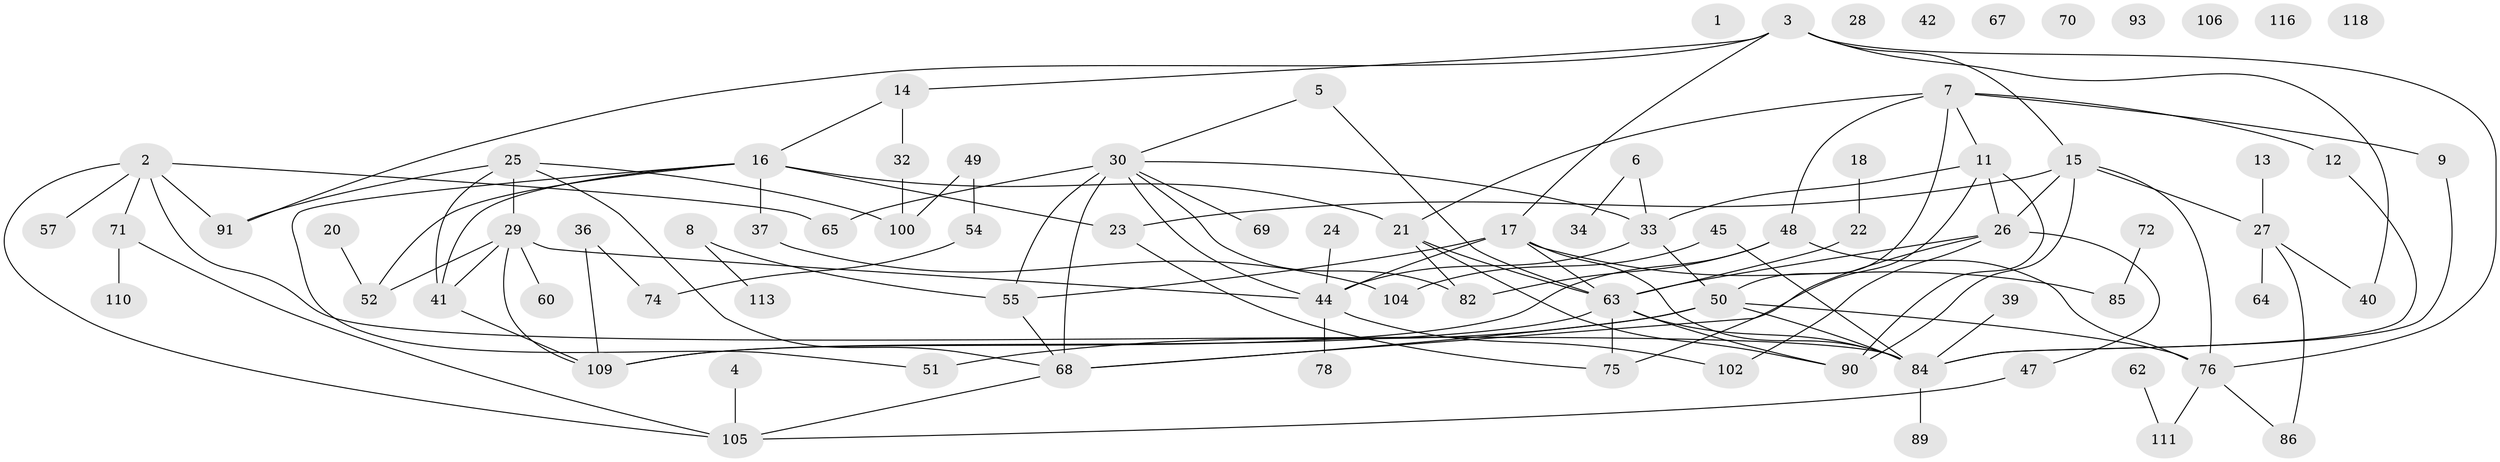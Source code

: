 // Generated by graph-tools (version 1.1) at 2025/23/03/03/25 07:23:30]
// undirected, 82 vertices, 118 edges
graph export_dot {
graph [start="1"]
  node [color=gray90,style=filled];
  1;
  2 [super="+79"];
  3 [super="+83"];
  4;
  5 [super="+59"];
  6 [super="+10"];
  7 [super="+31"];
  8;
  9 [super="+87"];
  11 [super="+19"];
  12;
  13;
  14;
  15 [super="+61"];
  16 [super="+58"];
  17 [super="+80"];
  18;
  20;
  21 [super="+73"];
  22 [super="+115"];
  23;
  24;
  25 [super="+97"];
  26 [super="+38"];
  27 [super="+35"];
  28;
  29 [super="+99"];
  30 [super="+103"];
  32;
  33 [super="+66"];
  34 [super="+46"];
  36 [super="+43"];
  37 [super="+119"];
  39;
  40;
  41 [super="+95"];
  42;
  44 [super="+53"];
  45;
  47 [super="+56"];
  48 [super="+101"];
  49 [super="+77"];
  50 [super="+88"];
  51;
  52;
  54;
  55 [super="+112"];
  57;
  60;
  62;
  63 [super="+98"];
  64;
  65 [super="+92"];
  67;
  68 [super="+107"];
  69;
  70;
  71 [super="+94"];
  72;
  74;
  75;
  76 [super="+81"];
  78;
  82;
  84 [super="+114"];
  85;
  86;
  89;
  90 [super="+96"];
  91;
  93;
  100;
  102;
  104;
  105 [super="+108"];
  106;
  109 [super="+117"];
  110;
  111;
  113;
  116;
  118;
  2 -- 57;
  2 -- 65;
  2 -- 71;
  2 -- 84;
  2 -- 91;
  2 -- 105;
  3 -- 14;
  3 -- 17;
  3 -- 15;
  3 -- 40;
  3 -- 91;
  3 -- 76;
  4 -- 105;
  5 -- 30;
  5 -- 63;
  6 -- 33;
  6 -- 34;
  7 -- 50;
  7 -- 21;
  7 -- 48;
  7 -- 9;
  7 -- 11;
  7 -- 12;
  8 -- 55;
  8 -- 113;
  9 -- 84;
  11 -- 75;
  11 -- 33;
  11 -- 26;
  11 -- 90 [weight=2];
  12 -- 84;
  13 -- 27;
  14 -- 16;
  14 -- 32;
  15 -- 90;
  15 -- 23;
  15 -- 26;
  15 -- 27;
  15 -- 76;
  16 -- 21;
  16 -- 51;
  16 -- 52;
  16 -- 23;
  16 -- 41;
  16 -- 37;
  17 -- 63;
  17 -- 85;
  17 -- 44;
  17 -- 84;
  17 -- 55;
  18 -- 22;
  20 -- 52;
  21 -- 63;
  21 -- 82;
  21 -- 90;
  22 -- 63;
  23 -- 75;
  24 -- 44 [weight=2];
  25 -- 41;
  25 -- 68;
  25 -- 91;
  25 -- 100;
  25 -- 29;
  26 -- 102;
  26 -- 47;
  26 -- 63;
  26 -- 68;
  27 -- 86;
  27 -- 40;
  27 -- 64;
  29 -- 52;
  29 -- 41;
  29 -- 109;
  29 -- 60;
  29 -- 44;
  30 -- 68 [weight=3];
  30 -- 69;
  30 -- 82;
  30 -- 33;
  30 -- 65;
  30 -- 44;
  30 -- 55;
  32 -- 100;
  33 -- 44;
  33 -- 50;
  36 -- 109;
  36 -- 74;
  37 -- 104;
  39 -- 84;
  41 -- 109;
  44 -- 78;
  44 -- 102;
  45 -- 104;
  45 -- 84;
  47 -- 105;
  48 -- 82;
  48 -- 109;
  48 -- 76;
  49 -- 54;
  49 -- 100;
  50 -- 84;
  50 -- 51;
  50 -- 68;
  50 -- 76;
  54 -- 74;
  55 -- 68;
  62 -- 111;
  63 -- 109;
  63 -- 84;
  63 -- 75;
  63 -- 90;
  68 -- 105;
  71 -- 105;
  71 -- 110;
  72 -- 85;
  76 -- 86;
  76 -- 111;
  84 -- 89;
}
